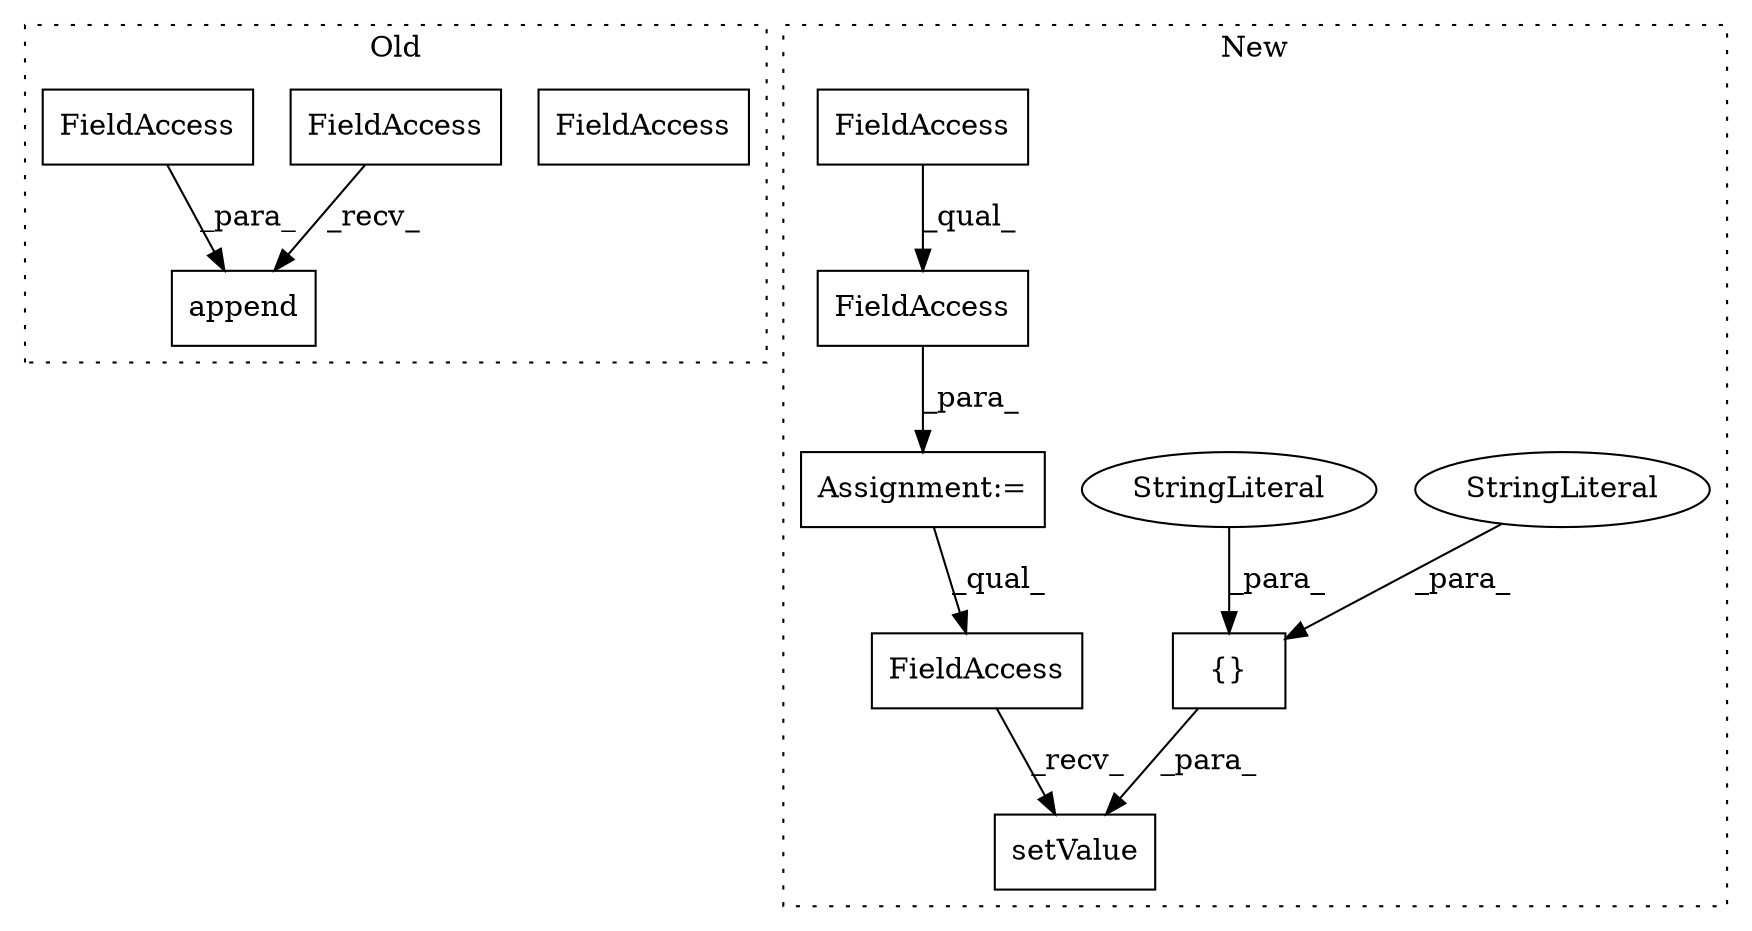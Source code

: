 digraph G {
subgraph cluster0 {
1 [label="append" a="32" s="1325,1359" l="7,1" shape="box"];
4 [label="FieldAccess" a="22" s="1311" l="13" shape="box"];
10 [label="FieldAccess" a="22" s="1311" l="13" shape="box"];
11 [label="FieldAccess" a="22" s="1332" l="27" shape="box"];
label = "Old";
style="dotted";
}
subgraph cluster1 {
2 [label="setValue" a="32" s="1043,1094" l="9,1" shape="box"];
3 [label="{}" a="4" s="1064,1093" l="1,1" shape="box"];
5 [label="StringLiteral" a="45" s="1076" l="17" shape="ellipse"];
6 [label="StringLiteral" a="45" s="1065" l="10" shape="ellipse"];
7 [label="FieldAccess" a="22" s="1014" l="28" shape="box"];
8 [label="Assignment:=" a="7" s="966" l="1" shape="box"];
9 [label="FieldAccess" a="22" s="967" l="41" shape="box"];
12 [label="FieldAccess" a="22" s="967" l="24" shape="box"];
label = "New";
style="dotted";
}
3 -> 2 [label="_para_"];
5 -> 3 [label="_para_"];
6 -> 3 [label="_para_"];
7 -> 2 [label="_recv_"];
8 -> 7 [label="_qual_"];
9 -> 8 [label="_para_"];
10 -> 1 [label="_recv_"];
11 -> 1 [label="_para_"];
12 -> 9 [label="_qual_"];
}
